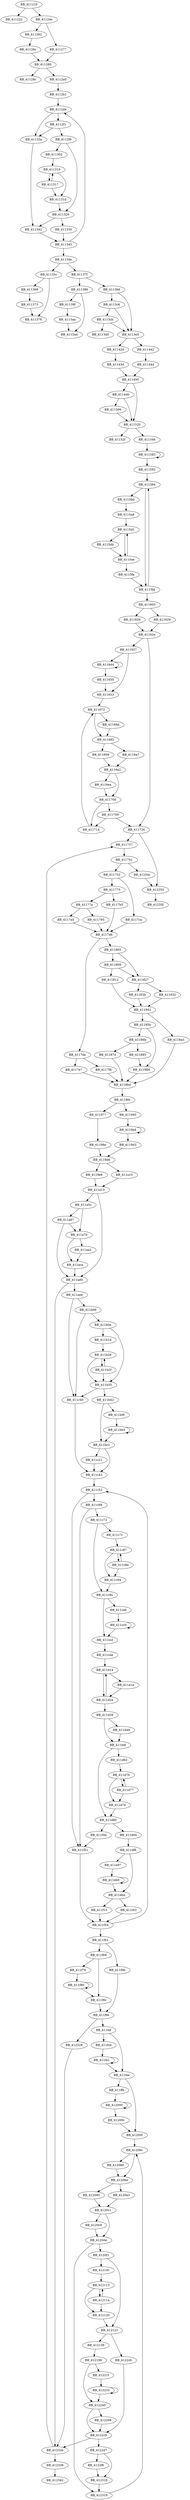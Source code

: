 DiGraph sub_411210{
BB_411210->BB_411222
BB_411210->BB_41124e
BB_41124e->BB_411262
BB_41124e->BB_411277
BB_411262->BB_41126c
BB_41126c->BB_411280
BB_411277->BB_411280
BB_411280->BB_41128c
BB_411280->BB_4112a0
BB_4112a0->BB_4112b1
BB_4112b1->BB_4112d4
BB_4112d4->BB_4112f1
BB_4112d4->BB_41133a
BB_4112f1->BB_4112f9
BB_4112f1->BB_41133a
BB_4112f9->BB_411302
BB_4112f9->BB_411320
BB_411302->BB_411310
BB_411310->BB_411317
BB_411310->BB_41131d
BB_411317->BB_411310
BB_411317->BB_41131d
BB_41131d->BB_411320
BB_411320->BB_411330
BB_411320->BB_411342
BB_411330->BB_411345
BB_41133a->BB_411342
BB_411342->BB_411345
BB_411345->BB_4112d4
BB_411345->BB_41134e
BB_41134e->BB_41135c
BB_41134e->BB_41137f
BB_41135c->BB_411368
BB_41135c->BB_411376
BB_411368->BB_411373
BB_411373->BB_411376
BB_41137f->BB_411386
BB_41137f->BB_4113b6
BB_411386->BB_41139f
BB_411386->BB_4113ad
BB_41139f->BB_4113aa
BB_4113aa->BB_4113ad
BB_4113b6->BB_4113c6
BB_4113b6->BB_4113e5
BB_4113c6->BB_4113cb
BB_4113c6->BB_4113e5
BB_4113cb->BB_4113d0
BB_4113cb->BB_4113e5
BB_4113e5->BB_41142d
BB_4113e5->BB_411442
BB_41142d->BB_41143d
BB_41143d->BB_411450
BB_411442->BB_41144d
BB_41144d->BB_411450
BB_411450->BB_4114d0
BB_411450->BB_411520
BB_4114d0->BB_411506
BB_4114d0->BB_411520
BB_411506->BB_411520
BB_411520->BB_41152f
BB_411520->BB_411546
BB_411546->BB_411583
BB_411583->BB_411583
BB_411583->BB_411592
BB_411592->BB_411594
BB_411594->BB_41159d
BB_411594->BB_4115fd
BB_41159d->BB_4115a8
BB_4115a8->BB_4115d1
BB_4115d1->BB_4115db
BB_4115d1->BB_4115ee
BB_4115db->BB_4115ee
BB_4115ee->BB_4115d1
BB_4115ee->BB_4115fa
BB_4115fa->BB_4115fd
BB_4115fd->BB_411594
BB_4115fd->BB_411603
BB_411603->BB_411626
BB_411603->BB_411629
BB_411626->BB_41162e
BB_411629->BB_41162e
BB_41162e->BB_411637
BB_41162e->BB_411726
BB_411637->BB_411644
BB_411637->BB_411653
BB_411644->BB_411644
BB_411644->BB_411650
BB_411650->BB_411653
BB_411653->BB_411673
BB_411673->BB_41168d
BB_411673->BB_411692
BB_41168d->BB_411692
BB_411692->BB_411699
BB_411692->BB_4116a7
BB_411699->BB_4116e2
BB_4116a7->BB_4116e2
BB_4116e2->BB_4116ea
BB_4116e2->BB_411700
BB_4116ea->BB_411700
BB_411700->BB_411709
BB_411700->BB_411714
BB_411709->BB_411714
BB_411709->BB_411726
BB_411714->BB_411673
BB_411726->BB_411737
BB_411726->BB_412355
BB_411737->BB_411741
BB_411741->BB_411752
BB_411741->BB_41234c
BB_411752->BB_411770
BB_411752->BB_4117ca
BB_411770->BB_41177a
BB_411770->BB_4117b5
BB_41177a->BB_411795
BB_41177a->BB_4117a5
BB_411795->BB_4117d6
BB_4117a5->BB_4117d6
BB_4117b5->BB_4117d6
BB_4117ca->BB_4117d6
BB_4117d6->BB_4117de
BB_4117d6->BB_411805
BB_4117de->BB_4117e7
BB_4117de->BB_4117f6
BB_4117e7->BB_4118bd
BB_4117f6->BB_4118bd
BB_411805->BB_411809
BB_411805->BB_411827
BB_411809->BB_411812
BB_411809->BB_411827
BB_411812->BB_411842
BB_411827->BB_411832
BB_411827->BB_41183b
BB_411832->BB_411842
BB_41183b->BB_411842
BB_411842->BB_41185b
BB_411842->BB_4118a5
BB_41185b->BB_41186b
BB_41185b->BB_411888
BB_41186b->BB_41187d
BB_41186b->BB_411885
BB_41187d->BB_4118bd
BB_411885->BB_411888
BB_411888->BB_4118bd
BB_4118a5->BB_4118bd
BB_4118bd->BB_4118fe
BB_4118fe->BB_411977
BB_4118fe->BB_411995
BB_411977->BB_41198e
BB_41198e->BB_4119d6
BB_411995->BB_4119a4
BB_4119a4->BB_4119a4
BB_4119a4->BB_4119d3
BB_4119d3->BB_4119d6
BB_4119d6->BB_4119e6
BB_4119d6->BB_411a10
BB_4119e6->BB_411a13
BB_411a10->BB_411a13
BB_411a13->BB_411a5c
BB_411a13->BB_411ad0
BB_411a5c->BB_411a67
BB_411a5c->BB_411a70
BB_411a67->BB_411a70
BB_411a67->BB_411ad0
BB_411a70->BB_411aa2
BB_411a70->BB_411aca
BB_411aa2->BB_411aca
BB_411aca->BB_411ad0
BB_411ad0->BB_411aee
BB_411ad0->BB_41232b
BB_411aee->BB_411b06
BB_411aee->BB_411c40
BB_411b06->BB_411b0e
BB_411b06->BB_411c40
BB_411b0e->BB_411b1d
BB_411b0e->BB_411b35
BB_411b1d->BB_411b28
BB_411b28->BB_411b2f
BB_411b28->BB_411b35
BB_411b2f->BB_411b28
BB_411b2f->BB_411b35
BB_411b35->BB_411b42
BB_411b35->BB_411c40
BB_411b42->BB_411b9f
BB_411b42->BB_411bc2
BB_411b9f->BB_411bb5
BB_411bb5->BB_411bb5
BB_411bb5->BB_411bc2
BB_411bc2->BB_411c21
BB_411bc2->BB_411c43
BB_411c21->BB_411c43
BB_411c40->BB_411c43
BB_411c43->BB_411c52
BB_411c52->BB_411c66
BB_411c52->BB_411f51
BB_411c66->BB_411c72
BB_411c66->BB_411f51
BB_411c72->BB_411c7c
BB_411c72->BB_411c9a
BB_411c7c->BB_411c87
BB_411c87->BB_411c8e
BB_411c87->BB_411c94
BB_411c8e->BB_411c87
BB_411c8e->BB_411c94
BB_411c94->BB_411c9a
BB_411c9a->BB_411ca6
BB_411c9a->BB_411ccd
BB_411ca6->BB_411cc0
BB_411cc0->BB_411cc0
BB_411cc0->BB_411ccd
BB_411ccd->BB_411cde
BB_411cde->BB_411d14
BB_411d14->BB_411d1e
BB_411d14->BB_411d2d
BB_411d1e->BB_411d2d
BB_411d2d->BB_411d14
BB_411d2d->BB_411d39
BB_411d39->BB_411d49
BB_411d39->BB_411d4f
BB_411d49->BB_411d4f
BB_411d4f->BB_411d62
BB_411d4f->BB_411d80
BB_411d62->BB_411d70
BB_411d70->BB_411d77
BB_411d70->BB_411d7d
BB_411d77->BB_411d70
BB_411d77->BB_411d7d
BB_411d7d->BB_411d80
BB_411d80->BB_411d94
BB_411d80->BB_411f4b
BB_411d94->BB_411df8
BB_411df8->BB_411e97
BB_411df8->BB_411ebd
BB_411e97->BB_411eb0
BB_411eb0->BB_411eb0
BB_411eb0->BB_411ebd
BB_411ebd->BB_411f15
BB_411ebd->BB_411f43
BB_411f15->BB_411f54
BB_411f43->BB_411f54
BB_411f4b->BB_411f51
BB_411f51->BB_411f54
BB_411f54->BB_411c52
BB_411f54->BB_411f61
BB_411f61->BB_411f69
BB_411f61->BB_411f9b
BB_411f69->BB_411f76
BB_411f69->BB_411f8c
BB_411f76->BB_411f80
BB_411f80->BB_411f80
BB_411f80->BB_411f8c
BB_411f8c->BB_411f9e
BB_411f9b->BB_411f9e
BB_411f9e->BB_411faf
BB_411f9e->BB_412328
BB_411faf->BB_411fcd
BB_411faf->BB_411fee
BB_411fcd->BB_411fe1
BB_411fe1->BB_411fe1
BB_411fe1->BB_411fee
BB_411fee->BB_411ffb
BB_411fee->BB_41200f
BB_411ffb->BB_412000
BB_412000->BB_412000
BB_412000->BB_41200c
BB_41200c->BB_41200f
BB_41200f->BB_41206c
BB_41206c->BB_412088
BB_41206c->BB_41208d
BB_412088->BB_41208d
BB_41208d->BB_412095
BB_41208d->BB_4120a3
BB_412095->BB_4120c1
BB_4120a3->BB_4120c1
BB_4120c1->BB_4120c9
BB_4120c1->BB_4120de
BB_4120c9->BB_4120de
BB_4120de->BB_4120f1
BB_4120de->BB_412319
BB_4120f1->BB_41210c
BB_4120f1->BB_412123
BB_41210c->BB_412113
BB_412113->BB_41211a
BB_412113->BB_412120
BB_41211a->BB_412113
BB_41211a->BB_412120
BB_412120->BB_412123
BB_412123->BB_412139
BB_412123->BB_4122c6
BB_412139->BB_412198
BB_412198->BB_41221f
BB_412198->BB_412240
BB_41221f->BB_412233
BB_412233->BB_412233
BB_412233->BB_412240
BB_412240->BB_412298
BB_412240->BB_4122c9
BB_412298->BB_4122c9
BB_4122c6->BB_4122c9
BB_4122c9->BB_4122d7
BB_4122c9->BB_41232b
BB_4122d7->BB_4122f6
BB_4122d7->BB_412316
BB_4122f6->BB_412316
BB_412316->BB_412319
BB_412319->BB_41206c
BB_412328->BB_41232b
BB_41232b->BB_411737
BB_41232b->BB_412338
BB_412338->BB_412342
BB_41234c->BB_412355
BB_412355->BB_41235f
}
